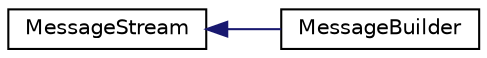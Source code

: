 digraph "Graphical Class Hierarchy"
{
  edge [fontname="Helvetica",fontsize="10",labelfontname="Helvetica",labelfontsize="10"];
  node [fontname="Helvetica",fontsize="10",shape=record];
  rankdir="LR";
  Node1 [label="MessageStream",height=0.2,width=0.4,color="black", fillcolor="white", style="filled",URL="$structCatch_1_1MessageStream.html"];
  Node1 -> Node2 [dir="back",color="midnightblue",fontsize="10",style="solid",fontname="Helvetica"];
  Node2 [label="MessageBuilder",height=0.2,width=0.4,color="black", fillcolor="white", style="filled",URL="$structCatch_1_1MessageBuilder.html"];
}
